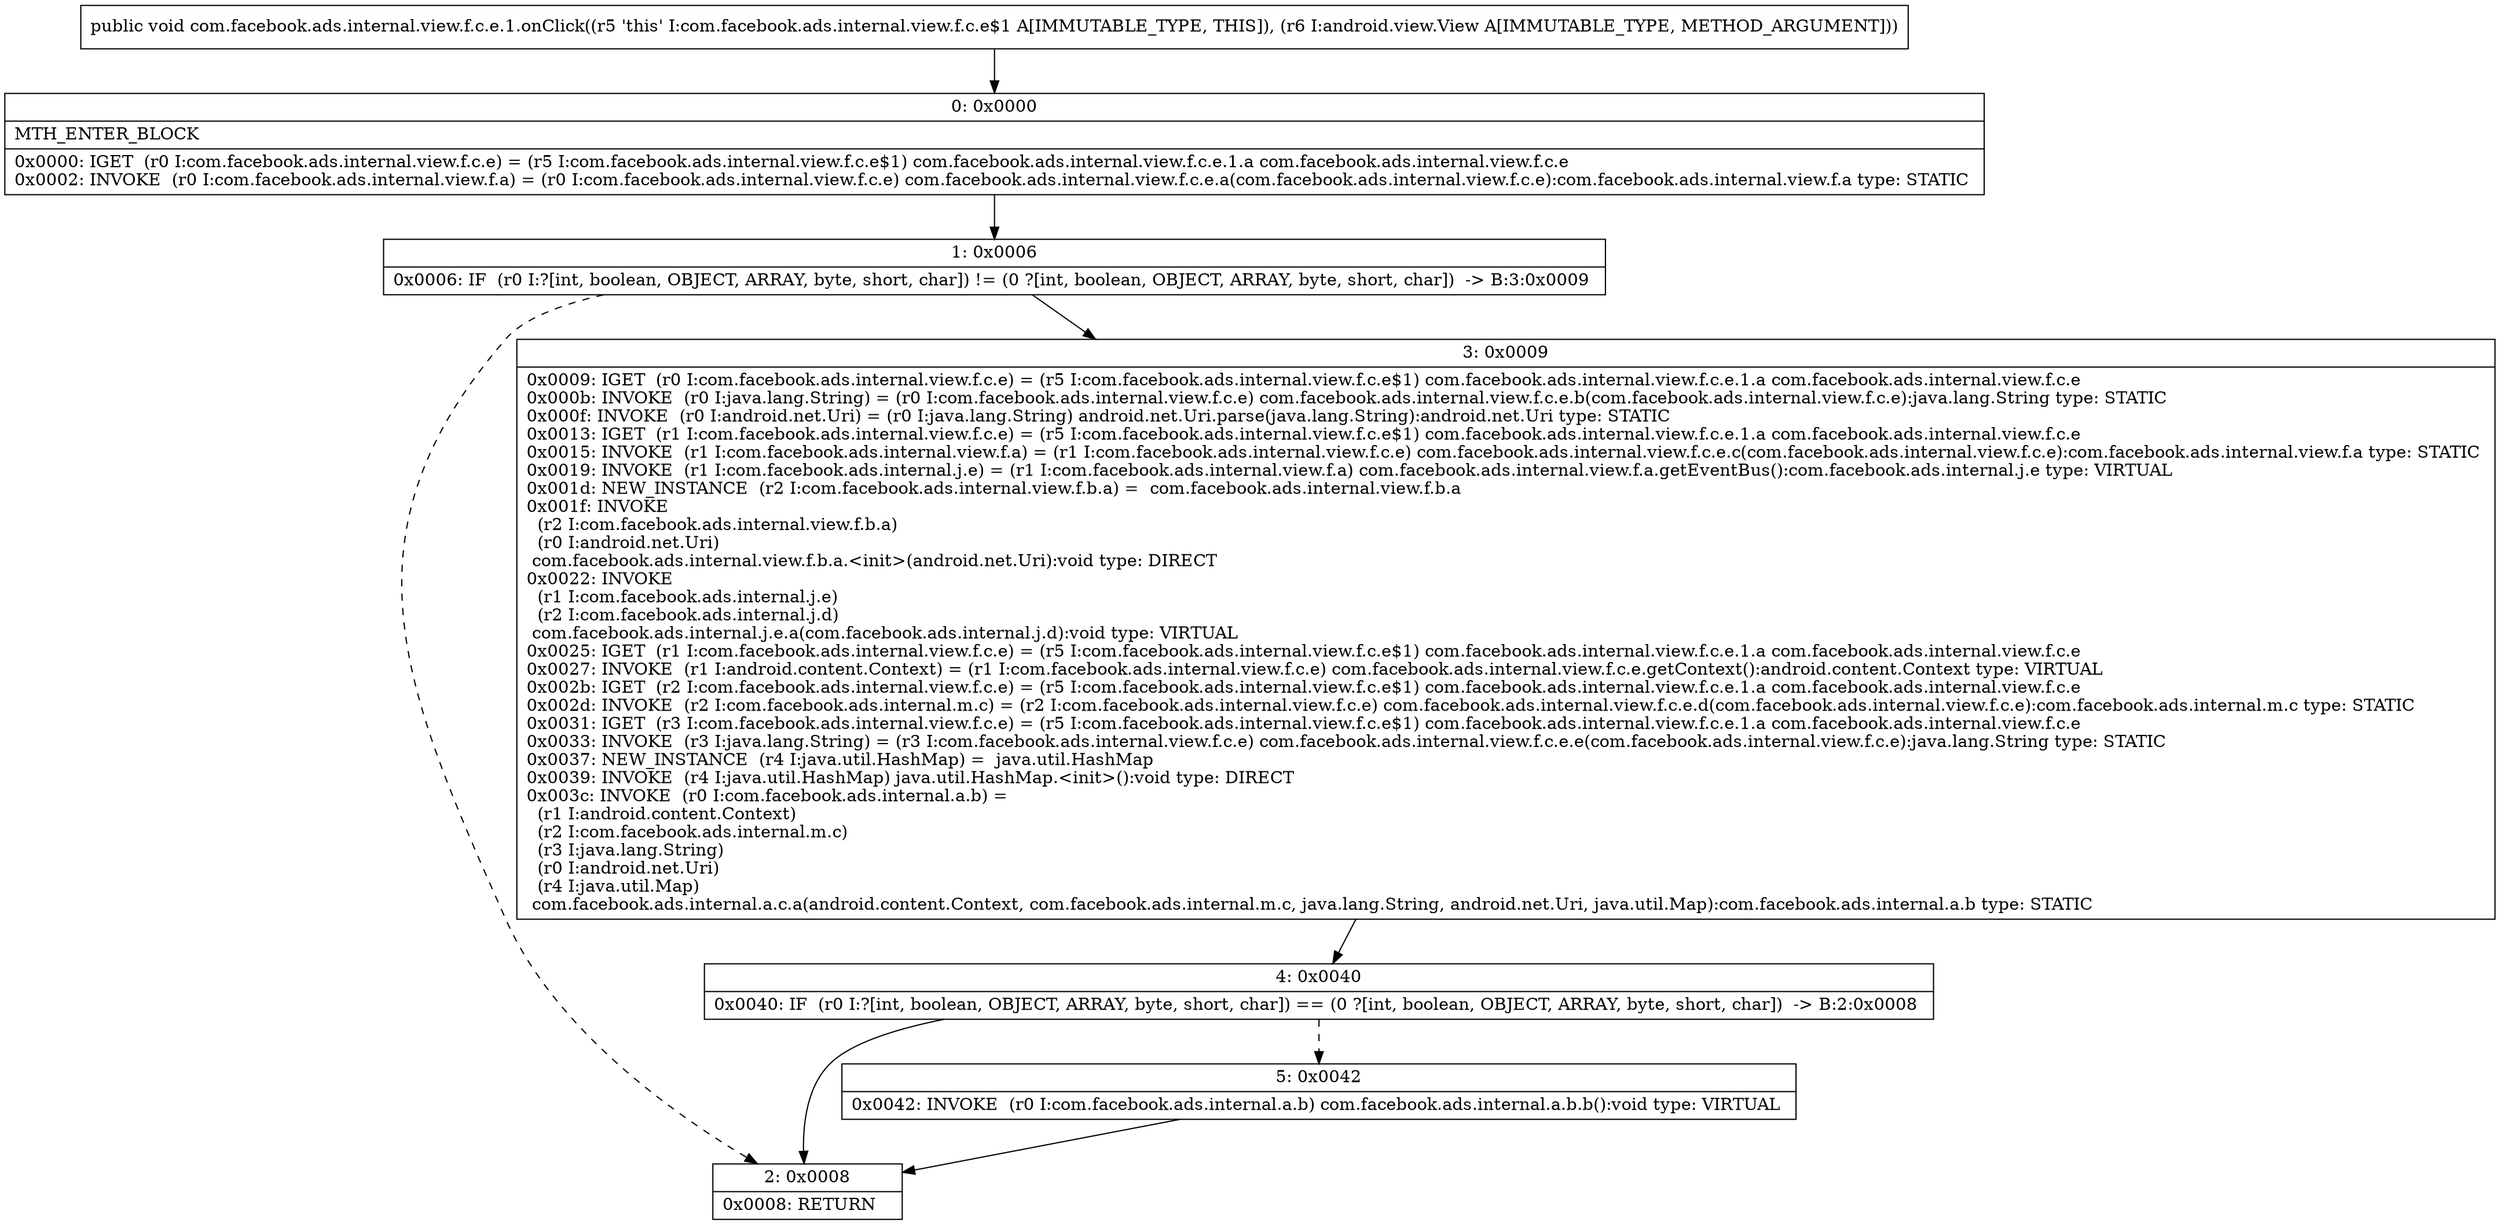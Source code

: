 digraph "CFG forcom.facebook.ads.internal.view.f.c.e.1.onClick(Landroid\/view\/View;)V" {
Node_0 [shape=record,label="{0\:\ 0x0000|MTH_ENTER_BLOCK\l|0x0000: IGET  (r0 I:com.facebook.ads.internal.view.f.c.e) = (r5 I:com.facebook.ads.internal.view.f.c.e$1) com.facebook.ads.internal.view.f.c.e.1.a com.facebook.ads.internal.view.f.c.e \l0x0002: INVOKE  (r0 I:com.facebook.ads.internal.view.f.a) = (r0 I:com.facebook.ads.internal.view.f.c.e) com.facebook.ads.internal.view.f.c.e.a(com.facebook.ads.internal.view.f.c.e):com.facebook.ads.internal.view.f.a type: STATIC \l}"];
Node_1 [shape=record,label="{1\:\ 0x0006|0x0006: IF  (r0 I:?[int, boolean, OBJECT, ARRAY, byte, short, char]) != (0 ?[int, boolean, OBJECT, ARRAY, byte, short, char])  \-\> B:3:0x0009 \l}"];
Node_2 [shape=record,label="{2\:\ 0x0008|0x0008: RETURN   \l}"];
Node_3 [shape=record,label="{3\:\ 0x0009|0x0009: IGET  (r0 I:com.facebook.ads.internal.view.f.c.e) = (r5 I:com.facebook.ads.internal.view.f.c.e$1) com.facebook.ads.internal.view.f.c.e.1.a com.facebook.ads.internal.view.f.c.e \l0x000b: INVOKE  (r0 I:java.lang.String) = (r0 I:com.facebook.ads.internal.view.f.c.e) com.facebook.ads.internal.view.f.c.e.b(com.facebook.ads.internal.view.f.c.e):java.lang.String type: STATIC \l0x000f: INVOKE  (r0 I:android.net.Uri) = (r0 I:java.lang.String) android.net.Uri.parse(java.lang.String):android.net.Uri type: STATIC \l0x0013: IGET  (r1 I:com.facebook.ads.internal.view.f.c.e) = (r5 I:com.facebook.ads.internal.view.f.c.e$1) com.facebook.ads.internal.view.f.c.e.1.a com.facebook.ads.internal.view.f.c.e \l0x0015: INVOKE  (r1 I:com.facebook.ads.internal.view.f.a) = (r1 I:com.facebook.ads.internal.view.f.c.e) com.facebook.ads.internal.view.f.c.e.c(com.facebook.ads.internal.view.f.c.e):com.facebook.ads.internal.view.f.a type: STATIC \l0x0019: INVOKE  (r1 I:com.facebook.ads.internal.j.e) = (r1 I:com.facebook.ads.internal.view.f.a) com.facebook.ads.internal.view.f.a.getEventBus():com.facebook.ads.internal.j.e type: VIRTUAL \l0x001d: NEW_INSTANCE  (r2 I:com.facebook.ads.internal.view.f.b.a) =  com.facebook.ads.internal.view.f.b.a \l0x001f: INVOKE  \l  (r2 I:com.facebook.ads.internal.view.f.b.a)\l  (r0 I:android.net.Uri)\l com.facebook.ads.internal.view.f.b.a.\<init\>(android.net.Uri):void type: DIRECT \l0x0022: INVOKE  \l  (r1 I:com.facebook.ads.internal.j.e)\l  (r2 I:com.facebook.ads.internal.j.d)\l com.facebook.ads.internal.j.e.a(com.facebook.ads.internal.j.d):void type: VIRTUAL \l0x0025: IGET  (r1 I:com.facebook.ads.internal.view.f.c.e) = (r5 I:com.facebook.ads.internal.view.f.c.e$1) com.facebook.ads.internal.view.f.c.e.1.a com.facebook.ads.internal.view.f.c.e \l0x0027: INVOKE  (r1 I:android.content.Context) = (r1 I:com.facebook.ads.internal.view.f.c.e) com.facebook.ads.internal.view.f.c.e.getContext():android.content.Context type: VIRTUAL \l0x002b: IGET  (r2 I:com.facebook.ads.internal.view.f.c.e) = (r5 I:com.facebook.ads.internal.view.f.c.e$1) com.facebook.ads.internal.view.f.c.e.1.a com.facebook.ads.internal.view.f.c.e \l0x002d: INVOKE  (r2 I:com.facebook.ads.internal.m.c) = (r2 I:com.facebook.ads.internal.view.f.c.e) com.facebook.ads.internal.view.f.c.e.d(com.facebook.ads.internal.view.f.c.e):com.facebook.ads.internal.m.c type: STATIC \l0x0031: IGET  (r3 I:com.facebook.ads.internal.view.f.c.e) = (r5 I:com.facebook.ads.internal.view.f.c.e$1) com.facebook.ads.internal.view.f.c.e.1.a com.facebook.ads.internal.view.f.c.e \l0x0033: INVOKE  (r3 I:java.lang.String) = (r3 I:com.facebook.ads.internal.view.f.c.e) com.facebook.ads.internal.view.f.c.e.e(com.facebook.ads.internal.view.f.c.e):java.lang.String type: STATIC \l0x0037: NEW_INSTANCE  (r4 I:java.util.HashMap) =  java.util.HashMap \l0x0039: INVOKE  (r4 I:java.util.HashMap) java.util.HashMap.\<init\>():void type: DIRECT \l0x003c: INVOKE  (r0 I:com.facebook.ads.internal.a.b) = \l  (r1 I:android.content.Context)\l  (r2 I:com.facebook.ads.internal.m.c)\l  (r3 I:java.lang.String)\l  (r0 I:android.net.Uri)\l  (r4 I:java.util.Map)\l com.facebook.ads.internal.a.c.a(android.content.Context, com.facebook.ads.internal.m.c, java.lang.String, android.net.Uri, java.util.Map):com.facebook.ads.internal.a.b type: STATIC \l}"];
Node_4 [shape=record,label="{4\:\ 0x0040|0x0040: IF  (r0 I:?[int, boolean, OBJECT, ARRAY, byte, short, char]) == (0 ?[int, boolean, OBJECT, ARRAY, byte, short, char])  \-\> B:2:0x0008 \l}"];
Node_5 [shape=record,label="{5\:\ 0x0042|0x0042: INVOKE  (r0 I:com.facebook.ads.internal.a.b) com.facebook.ads.internal.a.b.b():void type: VIRTUAL \l}"];
MethodNode[shape=record,label="{public void com.facebook.ads.internal.view.f.c.e.1.onClick((r5 'this' I:com.facebook.ads.internal.view.f.c.e$1 A[IMMUTABLE_TYPE, THIS]), (r6 I:android.view.View A[IMMUTABLE_TYPE, METHOD_ARGUMENT])) }"];
MethodNode -> Node_0;
Node_0 -> Node_1;
Node_1 -> Node_2[style=dashed];
Node_1 -> Node_3;
Node_3 -> Node_4;
Node_4 -> Node_2;
Node_4 -> Node_5[style=dashed];
Node_5 -> Node_2;
}

